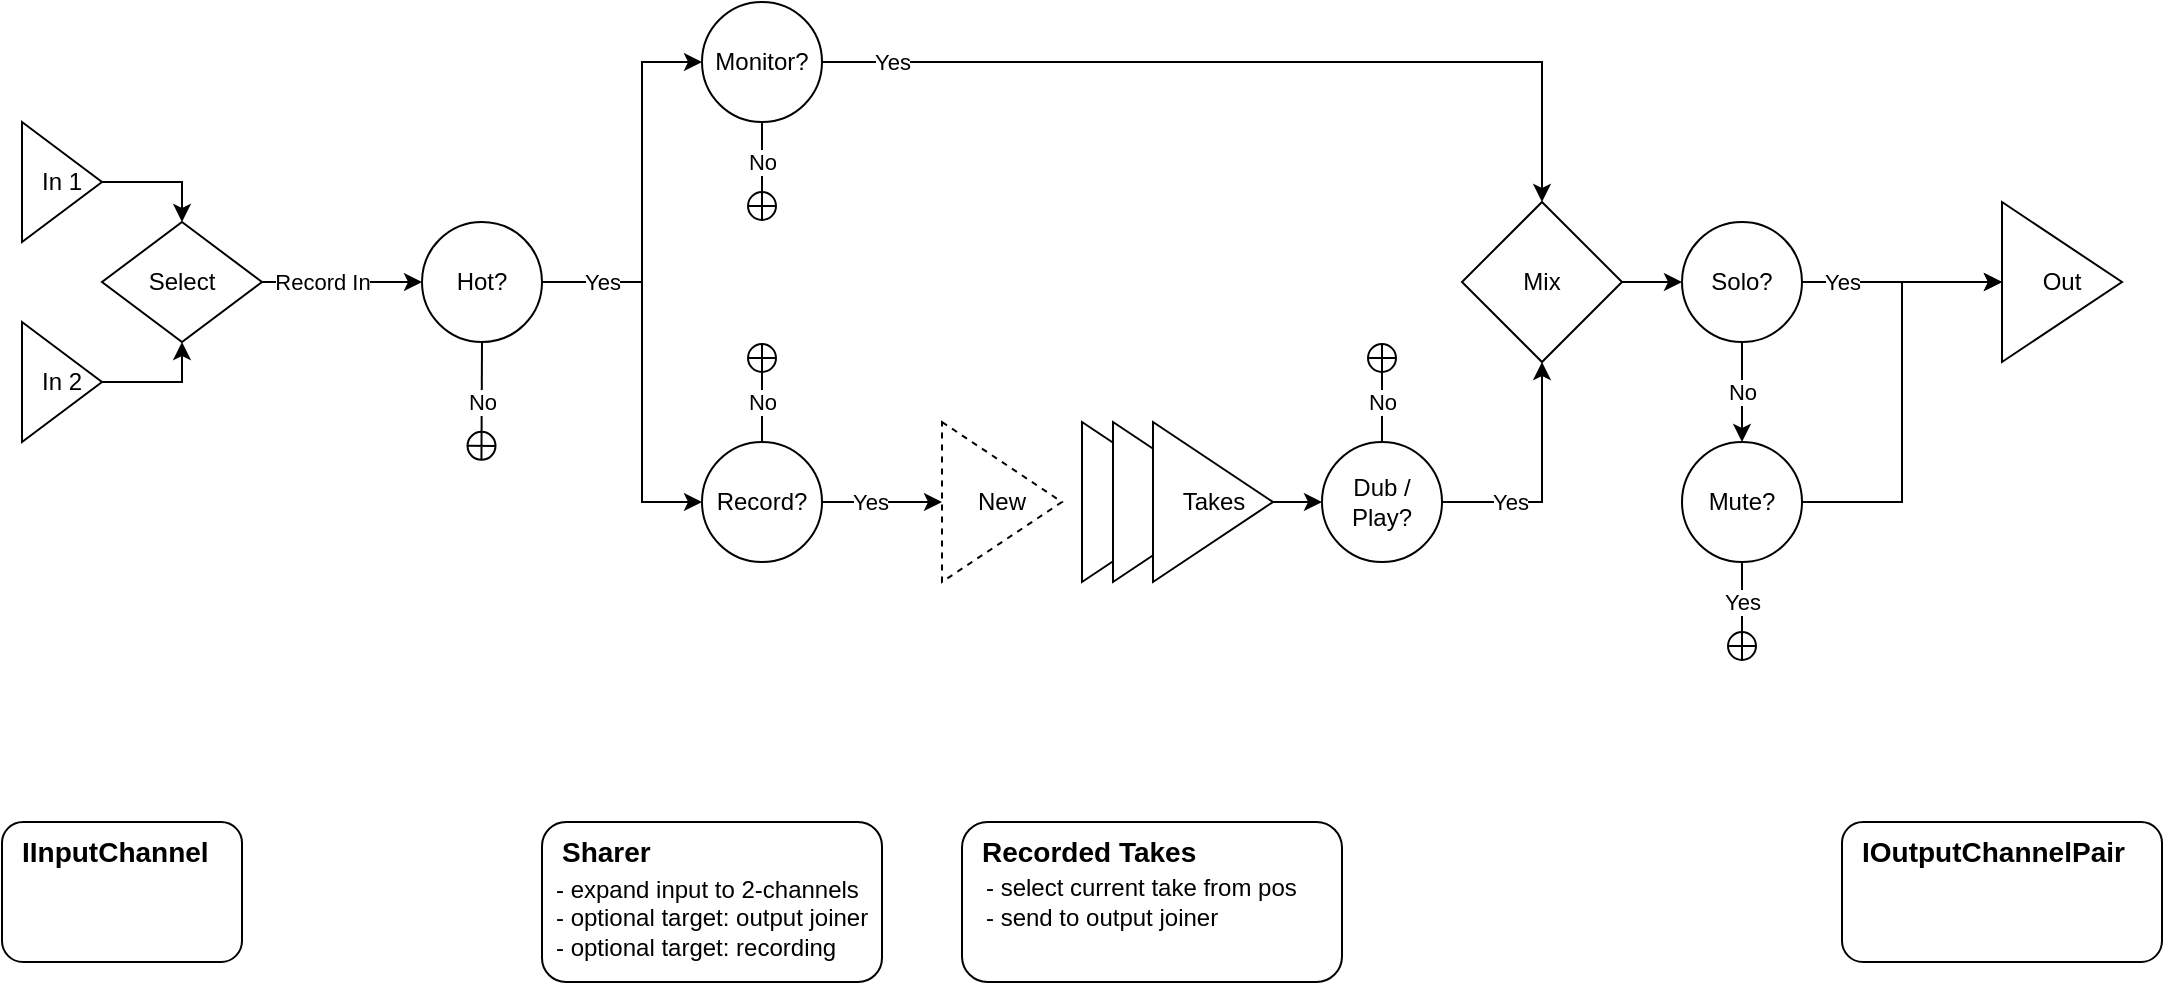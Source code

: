 <mxfile version="20.7.4" type="device"><diagram id="KOM8RF-FR6nJySLrqvMA" name="Page-1"><mxGraphModel dx="1418" dy="828" grid="1" gridSize="10" guides="1" tooltips="1" connect="1" arrows="1" fold="1" page="1" pageScale="1" pageWidth="1169" pageHeight="827" math="0" shadow="0"><root><mxCell id="0"/><mxCell id="1" parent="0"/><mxCell id="xDi4q-e-oZuuANW9ocrR-18" value="In 1" style="triangle;whiteSpace=wrap;html=1;" parent="1" vertex="1"><mxGeometry x="70" y="110" width="40" height="60" as="geometry"/></mxCell><mxCell id="xDi4q-e-oZuuANW9ocrR-19" value="In 2" style="triangle;whiteSpace=wrap;html=1;" parent="1" vertex="1"><mxGeometry x="70" y="210" width="40" height="60" as="geometry"/></mxCell><mxCell id="xDi4q-e-oZuuANW9ocrR-28" value="" style="endArrow=classic;html=1;rounded=0;entryX=0;entryY=0.5;entryDx=0;entryDy=0;exitX=1;exitY=0.5;exitDx=0;exitDy=0;" parent="1" source="xDi4q-e-oZuuANW9ocrR-53" target="xDi4q-e-oZuuANW9ocrR-36" edge="1"><mxGeometry relative="1" as="geometry"><mxPoint x="200" y="240" as="sourcePoint"/><mxPoint x="270" y="150" as="targetPoint"/></mxGeometry></mxCell><mxCell id="xDi4q-e-oZuuANW9ocrR-29" value="Record In" style="edgeLabel;resizable=0;html=1;align=center;verticalAlign=middle;" parent="xDi4q-e-oZuuANW9ocrR-28" connectable="0" vertex="1"><mxGeometry relative="1" as="geometry"><mxPoint x="-10" as="offset"/></mxGeometry></mxCell><mxCell id="xDi4q-e-oZuuANW9ocrR-31" value="" style="endArrow=classic;html=1;rounded=0;exitX=1;exitY=0.5;exitDx=0;exitDy=0;entryX=0.5;entryY=0;entryDx=0;entryDy=0;" parent="1" source="xDi4q-e-oZuuANW9ocrR-18" target="xDi4q-e-oZuuANW9ocrR-53" edge="1"><mxGeometry width="50" height="50" relative="1" as="geometry"><mxPoint x="520" y="490" as="sourcePoint"/><mxPoint x="150" y="160" as="targetPoint"/><Array as="points"><mxPoint x="150" y="140"/></Array></mxGeometry></mxCell><mxCell id="xDi4q-e-oZuuANW9ocrR-32" value="" style="endArrow=classic;html=1;rounded=0;entryX=0.5;entryY=1;entryDx=0;entryDy=0;exitX=1;exitY=0.5;exitDx=0;exitDy=0;" parent="1" source="xDi4q-e-oZuuANW9ocrR-19" target="xDi4q-e-oZuuANW9ocrR-53" edge="1"><mxGeometry width="50" height="50" relative="1" as="geometry"><mxPoint x="90" y="360" as="sourcePoint"/><mxPoint x="150" y="220" as="targetPoint"/><Array as="points"><mxPoint x="150" y="240"/></Array></mxGeometry></mxCell><mxCell id="xDi4q-e-oZuuANW9ocrR-38" value="Record?" style="ellipse;whiteSpace=wrap;html=1;aspect=fixed;" parent="1" vertex="1"><mxGeometry x="410" y="270" width="60" height="60" as="geometry"/></mxCell><mxCell id="xDi4q-e-oZuuANW9ocrR-39" value="" style="endArrow=classic;html=1;rounded=0;exitX=1;exitY=0.5;exitDx=0;exitDy=0;entryX=0;entryY=0.5;entryDx=0;entryDy=0;" parent="1" target="xDi4q-e-oZuuANW9ocrR-38" edge="1"><mxGeometry width="50" height="50" relative="1" as="geometry"><mxPoint x="310" y="190" as="sourcePoint"/><mxPoint x="390" y="240" as="targetPoint"/><Array as="points"><mxPoint x="380" y="190"/><mxPoint x="380" y="300"/></Array></mxGeometry></mxCell><mxCell id="xDi4q-e-oZuuANW9ocrR-40" value="New" style="triangle;whiteSpace=wrap;html=1;dashed=1;" parent="1" vertex="1"><mxGeometry x="530" y="260" width="60" height="80" as="geometry"/></mxCell><mxCell id="xDi4q-e-oZuuANW9ocrR-41" value="Yes" style="endArrow=classic;html=1;rounded=0;exitX=1;exitY=0.5;exitDx=0;exitDy=0;entryX=0;entryY=0.5;entryDx=0;entryDy=0;" parent="1" source="xDi4q-e-oZuuANW9ocrR-38" target="xDi4q-e-oZuuANW9ocrR-40" edge="1"><mxGeometry x="-0.2" width="50" height="50" relative="1" as="geometry"><mxPoint x="530" y="290" as="sourcePoint"/><mxPoint x="520" y="300" as="targetPoint"/><Array as="points"/><mxPoint as="offset"/></mxGeometry></mxCell><mxCell id="xDi4q-e-oZuuANW9ocrR-42" value="Yes" style="endArrow=classic;html=1;rounded=0;exitX=1;exitY=0.5;exitDx=0;exitDy=0;entryX=0;entryY=0.5;entryDx=0;entryDy=0;" parent="1" target="xDi4q-e-oZuuANW9ocrR-43" edge="1"><mxGeometry x="-0.529" width="50" height="50" relative="1" as="geometry"><mxPoint x="310" y="190" as="sourcePoint"/><mxPoint x="530" y="150" as="targetPoint"/><Array as="points"><mxPoint x="380" y="190"/><mxPoint x="380" y="80"/></Array><mxPoint as="offset"/></mxGeometry></mxCell><mxCell id="xDi4q-e-oZuuANW9ocrR-45" value="Dub / Play?" style="ellipse;whiteSpace=wrap;html=1;aspect=fixed;" parent="1" vertex="1"><mxGeometry x="720" y="270" width="60" height="60" as="geometry"/></mxCell><mxCell id="xDi4q-e-oZuuANW9ocrR-46" value="" style="group" parent="1" vertex="1" connectable="0"><mxGeometry x="600" y="260" width="95.5" height="80" as="geometry"/></mxCell><mxCell id="xDi4q-e-oZuuANW9ocrR-33" value="" style="triangle;whiteSpace=wrap;html=1;" parent="xDi4q-e-oZuuANW9ocrR-46" vertex="1"><mxGeometry width="60" height="80" as="geometry"/></mxCell><mxCell id="xDi4q-e-oZuuANW9ocrR-34" value="" style="triangle;whiteSpace=wrap;html=1;" parent="xDi4q-e-oZuuANW9ocrR-46" vertex="1"><mxGeometry x="15.5" width="60" height="80" as="geometry"/></mxCell><mxCell id="xDi4q-e-oZuuANW9ocrR-21" value="Takes" style="triangle;whiteSpace=wrap;html=1;" parent="xDi4q-e-oZuuANW9ocrR-46" vertex="1"><mxGeometry x="35.5" width="60" height="80" as="geometry"/></mxCell><mxCell id="xDi4q-e-oZuuANW9ocrR-47" value="" style="group" parent="1" vertex="1" connectable="0"><mxGeometry x="270" y="160" width="60" height="60" as="geometry"/></mxCell><mxCell id="xDi4q-e-oZuuANW9ocrR-36" value="Hot?" style="ellipse;whiteSpace=wrap;html=1;aspect=fixed;" parent="xDi4q-e-oZuuANW9ocrR-47" vertex="1"><mxGeometry width="60" height="60" as="geometry"/></mxCell><mxCell id="xDi4q-e-oZuuANW9ocrR-37" value="No" style="endArrow=circlePlus;html=1;rounded=0;exitX=0.5;exitY=1;exitDx=0;exitDy=0;entryX=0.083;entryY=0.531;entryDx=0;entryDy=0;entryPerimeter=0;endFill=0;" parent="xDi4q-e-oZuuANW9ocrR-47" source="xDi4q-e-oZuuANW9ocrR-36" edge="1"><mxGeometry width="50" height="50" relative="1" as="geometry"><mxPoint x="140" y="190" as="sourcePoint"/><mxPoint x="29.72" y="119.92" as="targetPoint"/></mxGeometry></mxCell><mxCell id="xDi4q-e-oZuuANW9ocrR-48" value="" style="group" parent="1" vertex="1" connectable="0"><mxGeometry x="410" y="50" width="60" height="60" as="geometry"/></mxCell><mxCell id="xDi4q-e-oZuuANW9ocrR-43" value="Monitor?" style="ellipse;whiteSpace=wrap;html=1;aspect=fixed;" parent="xDi4q-e-oZuuANW9ocrR-48" vertex="1"><mxGeometry width="60" height="60" as="geometry"/></mxCell><mxCell id="xDi4q-e-oZuuANW9ocrR-49" value="" style="endArrow=classic;html=1;rounded=0;entryX=0;entryY=0.5;entryDx=0;entryDy=0;exitX=1;exitY=0.5;exitDx=0;exitDy=0;" parent="1" source="xDi4q-e-oZuuANW9ocrR-21" target="xDi4q-e-oZuuANW9ocrR-45" edge="1"><mxGeometry width="50" height="50" relative="1" as="geometry"><mxPoint x="700" y="350" as="sourcePoint"/><mxPoint x="580" y="230" as="targetPoint"/></mxGeometry></mxCell><mxCell id="xDi4q-e-oZuuANW9ocrR-50" value="No" style="endArrow=circlePlus;html=1;rounded=0;exitX=0.5;exitY=0;exitDx=0;exitDy=0;endFill=0;" parent="1" source="xDi4q-e-oZuuANW9ocrR-45" edge="1"><mxGeometry x="-0.2" width="50" height="50" relative="1" as="geometry"><mxPoint x="510" y="280" as="sourcePoint"/><mxPoint x="750" y="220" as="targetPoint"/><mxPoint as="offset"/></mxGeometry></mxCell><mxCell id="xDi4q-e-oZuuANW9ocrR-44" value="No" style="endArrow=circlePlus;html=1;rounded=0;exitX=0.5;exitY=1;exitDx=0;exitDy=0;endFill=0;" parent="1" source="xDi4q-e-oZuuANW9ocrR-43" edge="1"><mxGeometry x="-0.2" width="50" height="50" relative="1" as="geometry"><mxPoint x="230" y="120" as="sourcePoint"/><mxPoint x="440" y="160" as="targetPoint"/><mxPoint as="offset"/></mxGeometry></mxCell><mxCell id="xDi4q-e-oZuuANW9ocrR-51" value="No" style="endArrow=circlePlus;html=1;rounded=0;exitX=0.5;exitY=0;exitDx=0;exitDy=0;endFill=0;" parent="1" source="xDi4q-e-oZuuANW9ocrR-38" edge="1"><mxGeometry x="-0.2" width="50" height="50" relative="1" as="geometry"><mxPoint x="530" y="340" as="sourcePoint"/><mxPoint x="440" y="220" as="targetPoint"/><mxPoint as="offset"/></mxGeometry></mxCell><mxCell id="xDi4q-e-oZuuANW9ocrR-52" value="Yes" style="endArrow=classic;html=1;rounded=0;exitX=1;exitY=0.5;exitDx=0;exitDy=0;entryX=0.5;entryY=0;entryDx=0;entryDy=0;" parent="1" source="xDi4q-e-oZuuANW9ocrR-43" target="xDi4q-e-oZuuANW9ocrR-55" edge="1"><mxGeometry x="-0.837" width="50" height="50" relative="1" as="geometry"><mxPoint x="490" y="340" as="sourcePoint"/><mxPoint x="910" y="100" as="targetPoint"/><Array as="points"><mxPoint x="830" y="80"/></Array><mxPoint as="offset"/></mxGeometry></mxCell><mxCell id="xDi4q-e-oZuuANW9ocrR-53" value="Select" style="rhombus;whiteSpace=wrap;html=1;" parent="1" vertex="1"><mxGeometry x="110" y="160" width="80" height="60" as="geometry"/></mxCell><mxCell id="xDi4q-e-oZuuANW9ocrR-55" value="Mix" style="rhombus;whiteSpace=wrap;html=1;" parent="1" vertex="1"><mxGeometry x="790" y="150" width="80" height="80" as="geometry"/></mxCell><mxCell id="xDi4q-e-oZuuANW9ocrR-56" value="Yes" style="endArrow=classic;html=1;rounded=0;exitX=1;exitY=0.5;exitDx=0;exitDy=0;entryX=0.5;entryY=1;entryDx=0;entryDy=0;" parent="1" source="xDi4q-e-oZuuANW9ocrR-45" target="xDi4q-e-oZuuANW9ocrR-55" edge="1"><mxGeometry x="-0.444" width="50" height="50" relative="1" as="geometry"><mxPoint x="900" y="360" as="sourcePoint"/><mxPoint x="950" y="310" as="targetPoint"/><Array as="points"><mxPoint x="830" y="300"/></Array><mxPoint as="offset"/></mxGeometry></mxCell><mxCell id="xDi4q-e-oZuuANW9ocrR-61" value="Solo?" style="ellipse;whiteSpace=wrap;html=1;aspect=fixed;" parent="1" vertex="1"><mxGeometry x="900" y="160" width="60" height="60" as="geometry"/></mxCell><mxCell id="xDi4q-e-oZuuANW9ocrR-63" value="" style="endArrow=classic;html=1;rounded=0;exitX=1;exitY=0.5;exitDx=0;exitDy=0;entryX=0;entryY=0.5;entryDx=0;entryDy=0;" parent="1" source="xDi4q-e-oZuuANW9ocrR-55" target="xDi4q-e-oZuuANW9ocrR-61" edge="1"><mxGeometry width="50" height="50" relative="1" as="geometry"><mxPoint x="880" y="420" as="sourcePoint"/><mxPoint x="930" y="370" as="targetPoint"/></mxGeometry></mxCell><mxCell id="xDi4q-e-oZuuANW9ocrR-64" value="No" style="endArrow=classic;html=1;rounded=0;entryX=0.5;entryY=0;entryDx=0;entryDy=0;exitX=0.5;exitY=1;exitDx=0;exitDy=0;" parent="1" source="xDi4q-e-oZuuANW9ocrR-61" target="xDi4q-e-oZuuANW9ocrR-58" edge="1"><mxGeometry width="50" height="50" relative="1" as="geometry"><mxPoint x="890" y="430" as="sourcePoint"/><mxPoint x="940" y="380" as="targetPoint"/></mxGeometry></mxCell><mxCell id="xDi4q-e-oZuuANW9ocrR-65" value="Yes" style="endArrow=classic;html=1;rounded=0;exitX=1;exitY=0.5;exitDx=0;exitDy=0;entryX=0;entryY=0.5;entryDx=0;entryDy=0;" parent="1" source="xDi4q-e-oZuuANW9ocrR-61" target="xDi4q-e-oZuuANW9ocrR-66" edge="1"><mxGeometry x="-0.6" width="50" height="50" relative="1" as="geometry"><mxPoint x="870" y="190" as="sourcePoint"/><mxPoint x="880" y="70" as="targetPoint"/><Array as="points"/><mxPoint as="offset"/></mxGeometry></mxCell><mxCell id="xDi4q-e-oZuuANW9ocrR-66" value="Out" style="triangle;whiteSpace=wrap;html=1;" parent="1" vertex="1"><mxGeometry x="1060" y="150" width="60" height="80" as="geometry"/></mxCell><mxCell id="xDi4q-e-oZuuANW9ocrR-67" value="" style="endArrow=classic;html=1;rounded=0;exitX=1;exitY=0.5;exitDx=0;exitDy=0;entryX=0;entryY=0.5;entryDx=0;entryDy=0;" parent="1" source="xDi4q-e-oZuuANW9ocrR-58" target="xDi4q-e-oZuuANW9ocrR-66" edge="1"><mxGeometry width="50" height="50" relative="1" as="geometry"><mxPoint x="870" y="290" as="sourcePoint"/><mxPoint x="1000" y="270" as="targetPoint"/><Array as="points"><mxPoint x="1010" y="300"/><mxPoint x="1010" y="190"/></Array></mxGeometry></mxCell><mxCell id="xDi4q-e-oZuuANW9ocrR-59" value="Yes" style="endArrow=circlePlus;html=1;rounded=0;exitX=0.5;exitY=1;exitDx=0;exitDy=0;endFill=0;" parent="1" source="xDi4q-e-oZuuANW9ocrR-58" edge="1"><mxGeometry x="-0.2" width="50" height="50" relative="1" as="geometry"><mxPoint x="1040" y="460" as="sourcePoint"/><mxPoint x="930" y="380" as="targetPoint"/><mxPoint as="offset"/></mxGeometry></mxCell><mxCell id="xDi4q-e-oZuuANW9ocrR-58" value="Mute?" style="ellipse;whiteSpace=wrap;html=1;aspect=fixed;" parent="1" vertex="1"><mxGeometry x="900" y="270" width="60" height="60" as="geometry"/></mxCell><mxCell id="PpOfPoxZscnSWexQzx2d-1" value="&lt;span style=&quot;font-size: 14px;&quot;&gt;&lt;b&gt;Sharer&lt;/b&gt;&lt;/span&gt;" style="rounded=1;whiteSpace=wrap;html=1;align=left;spacingLeft=8;verticalAlign=top;" vertex="1" parent="1"><mxGeometry x="330" y="460" width="170" height="80" as="geometry"/></mxCell><mxCell id="PpOfPoxZscnSWexQzx2d-2" value="&lt;b style=&quot;&quot;&gt;&lt;font style=&quot;font-size: 14px;&quot;&gt;Recorded Takes&lt;/font&gt;&lt;/b&gt;&lt;font style=&quot;&quot;&gt;&lt;br&gt;&lt;/font&gt;" style="rounded=1;whiteSpace=wrap;html=1;fontSize=14;verticalAlign=top;align=left;spacingLeft=8;arcSize=16;" vertex="1" parent="1"><mxGeometry x="540" y="460" width="190" height="80" as="geometry"/></mxCell><mxCell id="PpOfPoxZscnSWexQzx2d-3" value="&lt;b&gt;&lt;font style=&quot;font-size: 14px;&quot;&gt;IInputChannel&lt;/font&gt;&lt;/b&gt;" style="rounded=1;whiteSpace=wrap;html=1;fontSize=12;align=left;verticalAlign=top;spacingLeft=8;" vertex="1" parent="1"><mxGeometry x="60" y="460" width="120" height="70" as="geometry"/></mxCell><mxCell id="PpOfPoxZscnSWexQzx2d-4" value="&lt;b&gt;&lt;font style=&quot;font-size: 14px;&quot;&gt;IOutputChannelPair&lt;/font&gt;&lt;/b&gt;" style="rounded=1;whiteSpace=wrap;html=1;fontSize=12;align=left;verticalAlign=top;spacingLeft=8;" vertex="1" parent="1"><mxGeometry x="980" y="460" width="160" height="70" as="geometry"/></mxCell><mxCell id="PpOfPoxZscnSWexQzx2d-6" value="- expand input to 2-channels&lt;br&gt;- optional target: output joiner&lt;br&gt;- optional target: recording" style="text;html=1;strokeColor=none;fillColor=none;align=left;verticalAlign=middle;whiteSpace=wrap;rounded=0;fontSize=12;" vertex="1" parent="1"><mxGeometry x="335" y="485" width="160" height="45" as="geometry"/></mxCell><mxCell id="PpOfPoxZscnSWexQzx2d-7" value="&lt;span style=&quot;&quot;&gt;- select current take from pos&lt;/span&gt;&lt;br style=&quot;border-color: var(--border-color);&quot;&gt;&lt;span style=&quot;&quot;&gt;- send to output joiner&lt;/span&gt;" style="text;html=1;strokeColor=none;fillColor=none;align=left;verticalAlign=middle;whiteSpace=wrap;rounded=0;fontSize=12;" vertex="1" parent="1"><mxGeometry x="549.87" y="485" width="180.13" height="30" as="geometry"/></mxCell></root></mxGraphModel></diagram></mxfile>